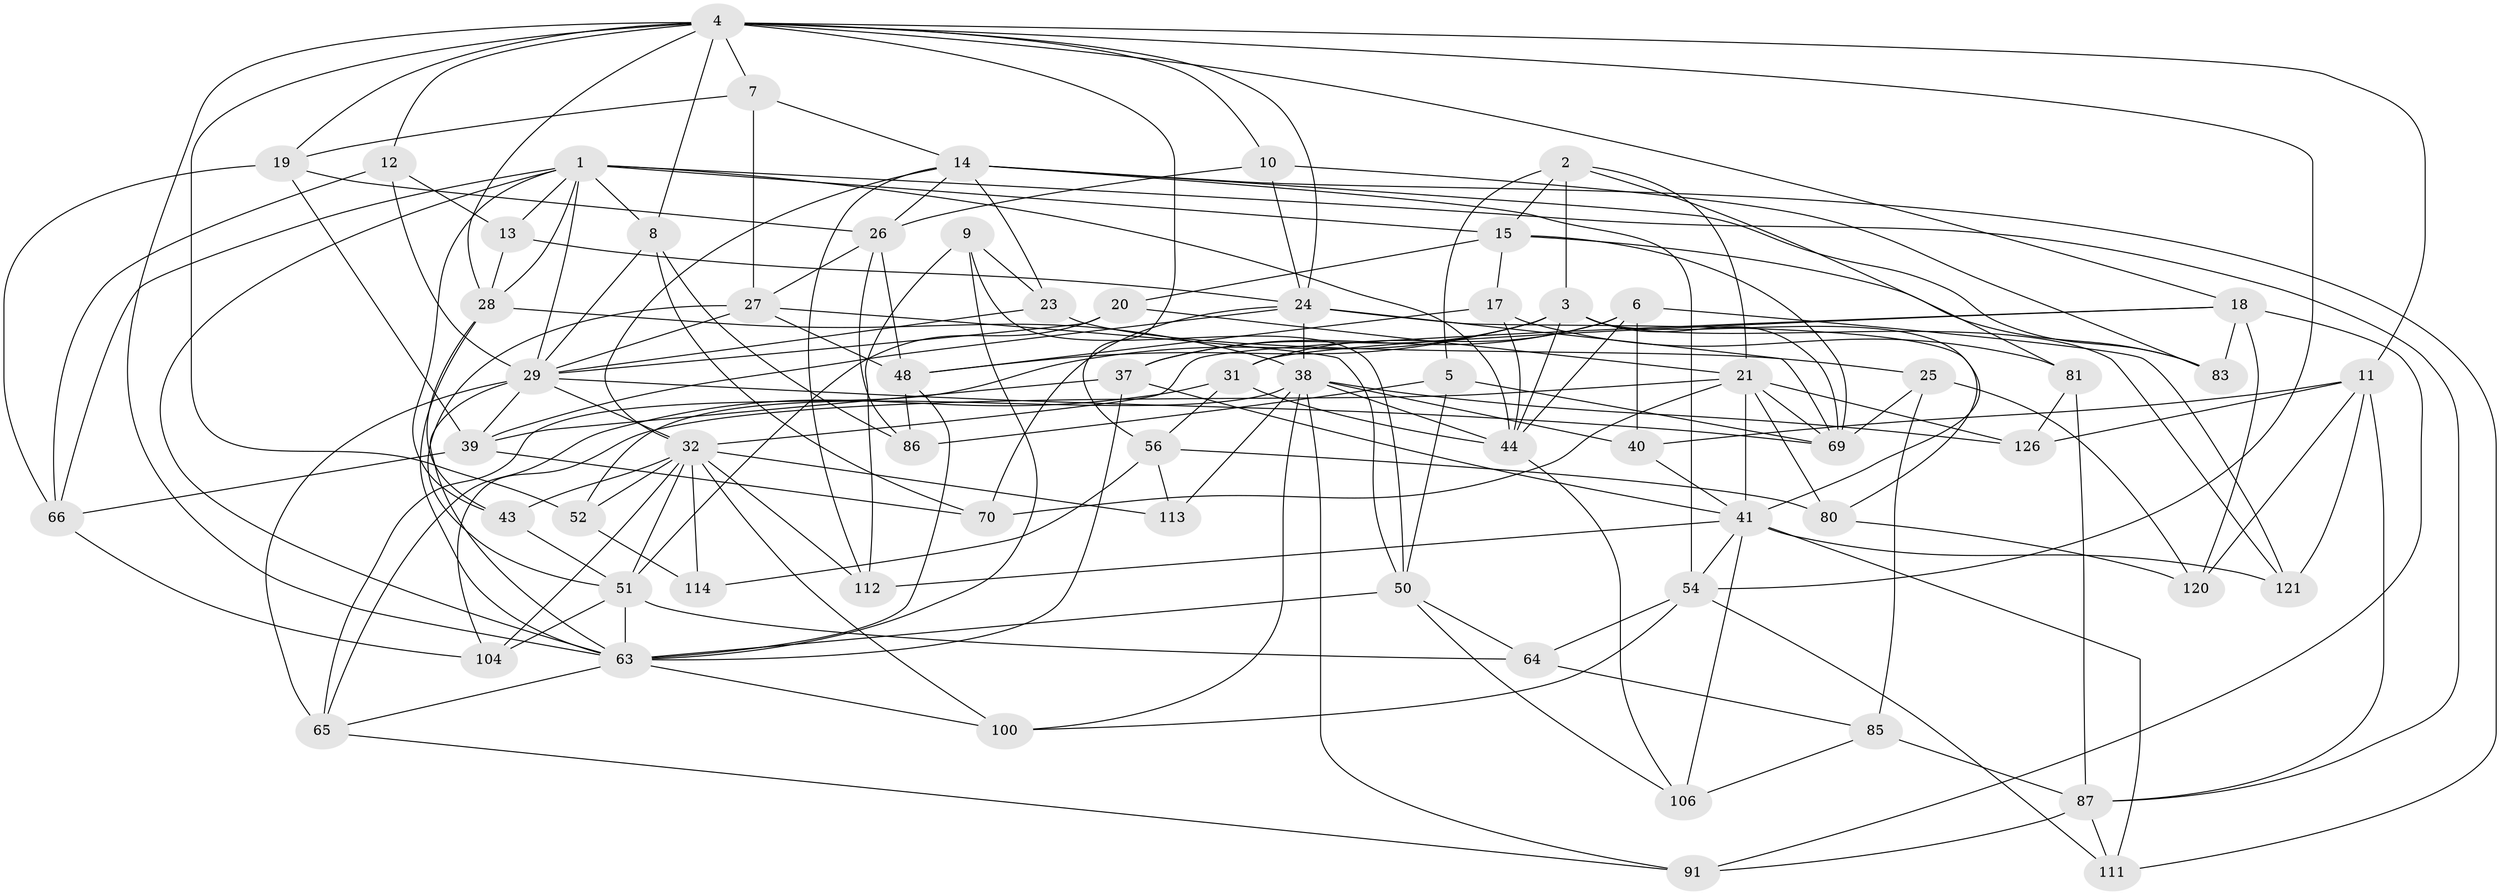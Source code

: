 // original degree distribution, {4: 1.0}
// Generated by graph-tools (version 1.1) at 2025/20/03/04/25 18:20:58]
// undirected, 65 vertices, 180 edges
graph export_dot {
graph [start="1"]
  node [color=gray90,style=filled];
  1 [super="+30+101"];
  2 [super="+33"];
  3 [super="+16+47+117"];
  4 [super="+22+42+62+116"];
  5;
  6 [super="+92"];
  7 [super="+72"];
  8 [super="+55"];
  9;
  10;
  11 [super="+96"];
  12;
  13;
  14 [super="+61+76"];
  15 [super="+46"];
  17;
  18 [super="+119"];
  19 [super="+108"];
  20;
  21 [super="+68"];
  23;
  24 [super="+35"];
  25;
  26 [super="+90"];
  27 [super="+58+105"];
  28 [super="+36"];
  29 [super="+34"];
  31 [super="+110"];
  32 [super="+78+123+45"];
  37 [super="+73"];
  38 [super="+77"];
  39 [super="+59"];
  40;
  41 [super="+95+49"];
  43;
  44 [super="+122+124"];
  48 [super="+94"];
  50 [super="+82"];
  51 [super="+97+57"];
  52 [super="+53"];
  54 [super="+102"];
  56 [super="+60"];
  63 [super="+93+75"];
  64;
  65 [super="+74"];
  66 [super="+98"];
  69 [super="+103+71"];
  70;
  80;
  81;
  83;
  85;
  86;
  87 [super="+89"];
  91;
  100;
  104;
  106;
  111;
  112;
  113;
  114;
  120;
  121;
  126;
  1 -- 8;
  1 -- 13;
  1 -- 44;
  1 -- 63;
  1 -- 66;
  1 -- 43;
  1 -- 87;
  1 -- 28;
  1 -- 15;
  1 -- 29;
  2 -- 21;
  2 -- 3 [weight=2];
  2 -- 81;
  2 -- 5;
  2 -- 15;
  3 -- 41;
  3 -- 121;
  3 -- 44;
  3 -- 37;
  3 -- 48;
  3 -- 65;
  3 -- 69 [weight=2];
  4 -- 10;
  4 -- 11;
  4 -- 8 [weight=2];
  4 -- 12;
  4 -- 18;
  4 -- 52 [weight=2];
  4 -- 54;
  4 -- 56 [weight=2];
  4 -- 63;
  4 -- 19;
  4 -- 28;
  4 -- 7;
  4 -- 24;
  5 -- 50;
  5 -- 86;
  5 -- 69;
  6 -- 31 [weight=2];
  6 -- 40;
  6 -- 121;
  6 -- 37;
  6 -- 44;
  7 -- 27 [weight=3];
  7 -- 19;
  7 -- 14;
  8 -- 86;
  8 -- 70;
  8 -- 29;
  9 -- 23;
  9 -- 112;
  9 -- 63;
  9 -- 50;
  10 -- 83;
  10 -- 26;
  10 -- 24;
  11 -- 126;
  11 -- 121;
  11 -- 40;
  11 -- 120;
  11 -- 87;
  12 -- 13;
  12 -- 66;
  12 -- 29;
  13 -- 24;
  13 -- 28;
  14 -- 112;
  14 -- 83;
  14 -- 54;
  14 -- 26;
  14 -- 111;
  14 -- 23;
  14 -- 32;
  15 -- 83;
  15 -- 20;
  15 -- 17;
  15 -- 69;
  17 -- 81;
  17 -- 48;
  17 -- 44;
  18 -- 91;
  18 -- 83;
  18 -- 120;
  18 -- 31;
  18 -- 32;
  19 -- 39;
  19 -- 26;
  19 -- 66 [weight=2];
  20 -- 29;
  20 -- 21;
  20 -- 51;
  21 -- 80;
  21 -- 69;
  21 -- 70;
  21 -- 104;
  21 -- 41;
  21 -- 126;
  23 -- 29;
  23 -- 25;
  24 -- 38;
  24 -- 39;
  24 -- 80;
  24 -- 69;
  24 -- 70;
  25 -- 85;
  25 -- 120;
  25 -- 69;
  26 -- 86;
  26 -- 27;
  26 -- 48;
  27 -- 48;
  27 -- 50;
  27 -- 51;
  27 -- 29;
  28 -- 63;
  28 -- 43;
  28 -- 38;
  29 -- 65 [weight=2];
  29 -- 32;
  29 -- 69;
  29 -- 39;
  29 -- 63;
  31 -- 65;
  31 -- 56;
  31 -- 44;
  32 -- 113 [weight=2];
  32 -- 114;
  32 -- 100;
  32 -- 52;
  32 -- 43;
  32 -- 104;
  32 -- 112;
  32 -- 51;
  37 -- 41 [weight=2];
  37 -- 39;
  37 -- 63;
  38 -- 44 [weight=2];
  38 -- 52;
  38 -- 100;
  38 -- 40;
  38 -- 113;
  38 -- 91;
  38 -- 126;
  39 -- 66;
  39 -- 70;
  40 -- 41;
  41 -- 54;
  41 -- 112;
  41 -- 111;
  41 -- 106;
  41 -- 121;
  43 -- 51;
  44 -- 106;
  48 -- 86;
  48 -- 63;
  50 -- 64;
  50 -- 106;
  50 -- 63;
  51 -- 64;
  51 -- 63 [weight=2];
  51 -- 104;
  52 -- 114 [weight=2];
  54 -- 64;
  54 -- 111;
  54 -- 100;
  56 -- 113;
  56 -- 114;
  56 -- 80;
  63 -- 100;
  63 -- 65;
  64 -- 85;
  65 -- 91;
  66 -- 104;
  80 -- 120;
  81 -- 126;
  81 -- 87;
  85 -- 106;
  85 -- 87;
  87 -- 91;
  87 -- 111;
}
